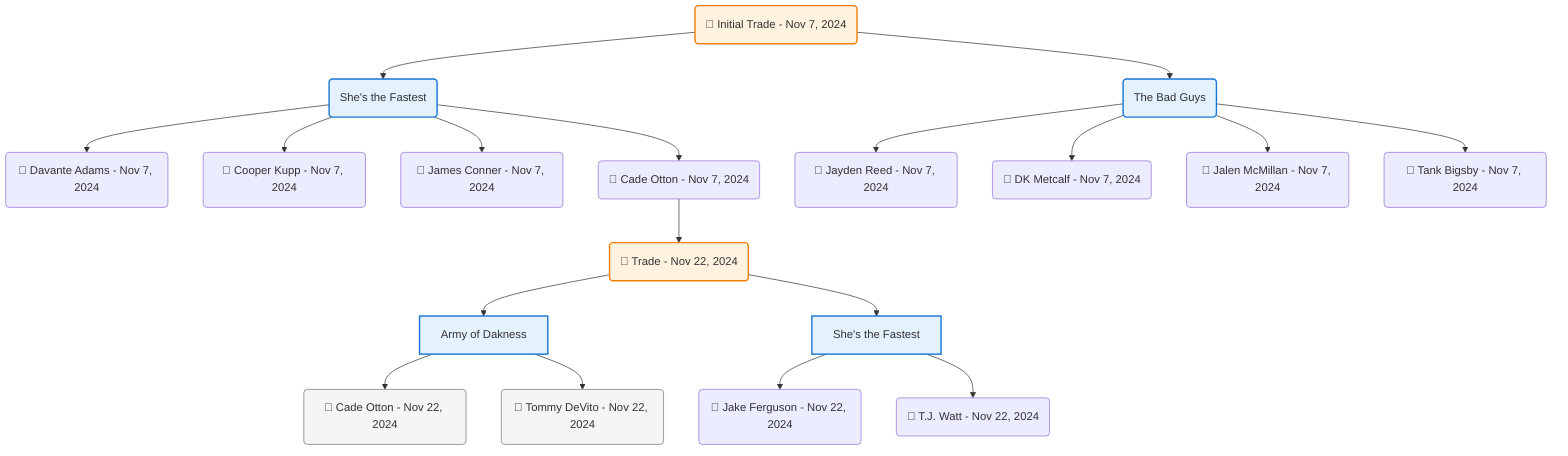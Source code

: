 flowchart TD

    TRADE_MAIN("🔄 Initial Trade - Nov 7, 2024")
    TEAM_1("She's the Fastest")
    TEAM_2("The Bad Guys")
    NODE_01a06424-c7b2-40d0-a9a6-0bf4476c878d("🔄 Davante Adams - Nov 7, 2024")
    NODE_61b63a42-68ef-4dd1-b255-24d63f7d3db2("🔄 Cooper Kupp - Nov 7, 2024")
    NODE_3b42a806-e1a5-4804-9033-748803fe5c38("🔄 Jayden Reed - Nov 7, 2024")
    NODE_7486b713-436b-4ebb-977f-a5eee3be411f("🔄 DK Metcalf - Nov 7, 2024")
    NODE_667ad38f-c2bd-4f79-8981-c251035800f2("🔄 James Conner - Nov 7, 2024")
    NODE_32b27ada-9ca3-4df8-aa54-cdedae0327d7("🔄 Jalen McMillan - Nov 7, 2024")
    NODE_639ff1b9-3f43-48f5-b518-e62da10b0078("🔄 Tank Bigsby - Nov 7, 2024")
    NODE_e9079c1a-2a24-4736-b966-f1f288f3723f("🔄 Cade Otton - Nov 7, 2024")
    TRADE_c5f7ffe4-03f4-4934-a180-962c6df2332d_3("🔄 Trade - Nov 22, 2024")
    TEAM_40f7599b-e68f-4bf4-9553-bf7e10924635_4["Army of Dakness"]
    NODE_9cb7f2ea-2dbb-4c0d-8722-31b51e3a2885("🔄 Cade Otton - Nov 22, 2024")
    NODE_bff925fd-413c-4e1b-bd5f-9d54cb007e7c("🔄 Tommy DeVito - Nov 22, 2024")
    TEAM_4449259f-64af-44fd-9235-1facc0926234_5["She's the Fastest"]
    NODE_586497a1-618d-4b4e-bde1-24c5150caf78("🔄 Jake Ferguson - Nov 22, 2024")
    NODE_282e4726-e801-47e6-9874-df90f99fe84c("🔄 T.J. Watt - Nov 22, 2024")

    TRADE_MAIN --> TEAM_1
    TRADE_MAIN --> TEAM_2
    TEAM_1 --> NODE_01a06424-c7b2-40d0-a9a6-0bf4476c878d
    TEAM_1 --> NODE_61b63a42-68ef-4dd1-b255-24d63f7d3db2
    TEAM_2 --> NODE_3b42a806-e1a5-4804-9033-748803fe5c38
    TEAM_2 --> NODE_7486b713-436b-4ebb-977f-a5eee3be411f
    TEAM_1 --> NODE_667ad38f-c2bd-4f79-8981-c251035800f2
    TEAM_2 --> NODE_32b27ada-9ca3-4df8-aa54-cdedae0327d7
    TEAM_2 --> NODE_639ff1b9-3f43-48f5-b518-e62da10b0078
    TEAM_1 --> NODE_e9079c1a-2a24-4736-b966-f1f288f3723f
    NODE_e9079c1a-2a24-4736-b966-f1f288f3723f --> TRADE_c5f7ffe4-03f4-4934-a180-962c6df2332d_3
    TRADE_c5f7ffe4-03f4-4934-a180-962c6df2332d_3 --> TEAM_40f7599b-e68f-4bf4-9553-bf7e10924635_4
    TEAM_40f7599b-e68f-4bf4-9553-bf7e10924635_4 --> NODE_9cb7f2ea-2dbb-4c0d-8722-31b51e3a2885
    TEAM_40f7599b-e68f-4bf4-9553-bf7e10924635_4 --> NODE_bff925fd-413c-4e1b-bd5f-9d54cb007e7c
    TRADE_c5f7ffe4-03f4-4934-a180-962c6df2332d_3 --> TEAM_4449259f-64af-44fd-9235-1facc0926234_5
    TEAM_4449259f-64af-44fd-9235-1facc0926234_5 --> NODE_586497a1-618d-4b4e-bde1-24c5150caf78
    TEAM_4449259f-64af-44fd-9235-1facc0926234_5 --> NODE_282e4726-e801-47e6-9874-df90f99fe84c

    %% Node styling
    classDef teamNode fill:#e3f2fd,stroke:#1976d2,stroke-width:2px
    classDef tradeNode fill:#fff3e0,stroke:#f57c00,stroke-width:2px
    classDef playerNode fill:#f3e5f5,stroke:#7b1fa2,stroke-width:1px
    classDef nonRootPlayerNode fill:#f5f5f5,stroke:#757575,stroke-width:1px
    classDef endNode fill:#ffebee,stroke:#c62828,stroke-width:2px
    classDef waiverNode fill:#e8f5e8,stroke:#388e3c,stroke-width:2px
    classDef championshipNode fill:#fff9c4,stroke:#f57f17,stroke-width:3px

    class TEAM_1,TEAM_2,TEAM_40f7599b-e68f-4bf4-9553-bf7e10924635_4,TEAM_4449259f-64af-44fd-9235-1facc0926234_5 teamNode
    class NODE_9cb7f2ea-2dbb-4c0d-8722-31b51e3a2885,NODE_bff925fd-413c-4e1b-bd5f-9d54cb007e7c nonRootPlayerNode
    class TRADE_MAIN,TRADE_c5f7ffe4-03f4-4934-a180-962c6df2332d_3 tradeNode